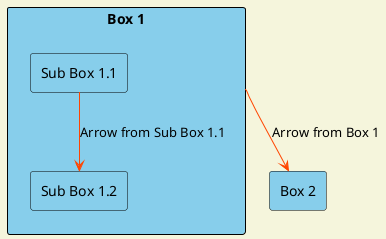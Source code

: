 @startuml
!define RECTANGLE_COLOR #87CEEB
!define ARROW_COLOR #FF4500
!define BACKGROUND_COLOR #F5F5DC

skinparam backgroundColor BACKGROUND_COLOR
skinparam arrowColor ARROW_COLOR
skinparam rectangle {
    BackgroundColor RECTANGLE_COLOR
    BorderColor black
}

rectangle "Box 1" as box1 {
    rectangle "Sub Box 1.1" as subBox1_1
    rectangle "Sub Box 1.2" as subBox1_2
}

rectangle "Box 2" as box2

box1 --> box2 : "Arrow from Box 1"
subBox1_1 --> subBox1_2 : "Arrow from Sub Box 1.1"

@enduml